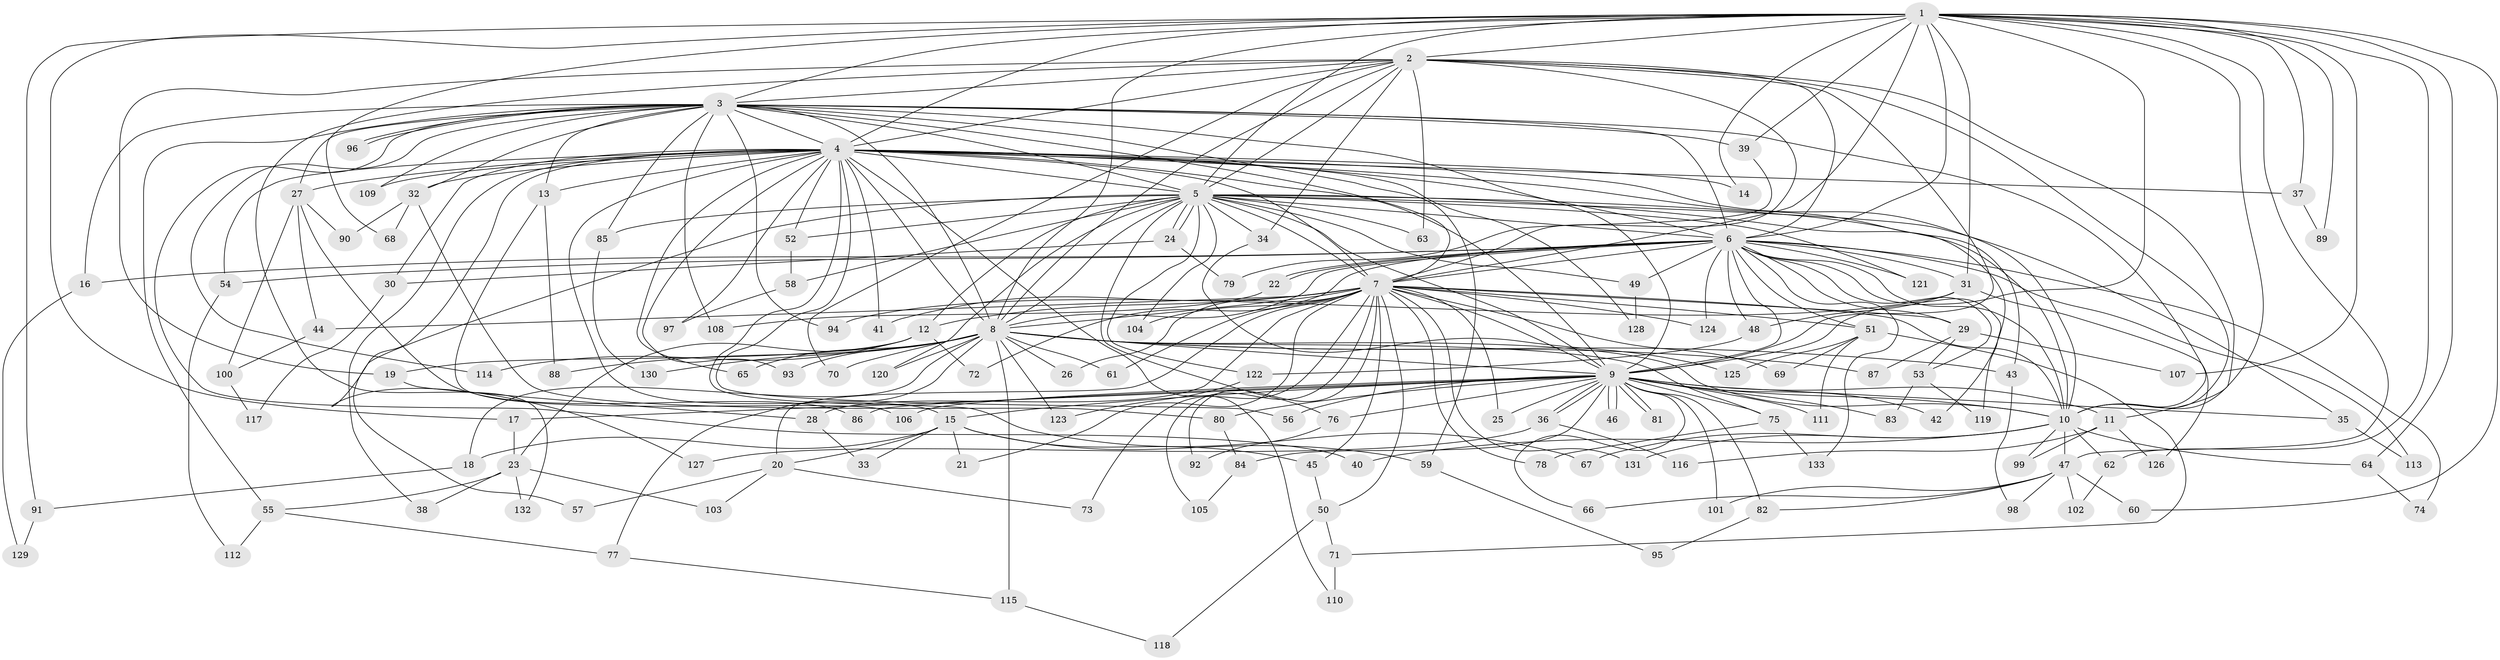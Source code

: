 // coarse degree distribution, {3: 0.29850746268656714, 8: 0.014925373134328358, 4: 0.1044776119402985, 27: 0.014925373134328358, 2: 0.26865671641791045, 1: 0.04477611940298507, 24: 0.014925373134328358, 19: 0.014925373134328358, 20: 0.04477611940298507, 5: 0.05970149253731343, 12: 0.014925373134328358, 6: 0.05970149253731343, 7: 0.014925373134328358, 17: 0.014925373134328358, 21: 0.014925373134328358}
// Generated by graph-tools (version 1.1) at 2025/36/03/04/25 23:36:18]
// undirected, 133 vertices, 291 edges
graph export_dot {
  node [color=gray90,style=filled];
  1;
  2;
  3;
  4;
  5;
  6;
  7;
  8;
  9;
  10;
  11;
  12;
  13;
  14;
  15;
  16;
  17;
  18;
  19;
  20;
  21;
  22;
  23;
  24;
  25;
  26;
  27;
  28;
  29;
  30;
  31;
  32;
  33;
  34;
  35;
  36;
  37;
  38;
  39;
  40;
  41;
  42;
  43;
  44;
  45;
  46;
  47;
  48;
  49;
  50;
  51;
  52;
  53;
  54;
  55;
  56;
  57;
  58;
  59;
  60;
  61;
  62;
  63;
  64;
  65;
  66;
  67;
  68;
  69;
  70;
  71;
  72;
  73;
  74;
  75;
  76;
  77;
  78;
  79;
  80;
  81;
  82;
  83;
  84;
  85;
  86;
  87;
  88;
  89;
  90;
  91;
  92;
  93;
  94;
  95;
  96;
  97;
  98;
  99;
  100;
  101;
  102;
  103;
  104;
  105;
  106;
  107;
  108;
  109;
  110;
  111;
  112;
  113;
  114;
  115;
  116;
  117;
  118;
  119;
  120;
  121;
  122;
  123;
  124;
  125;
  126;
  127;
  128;
  129;
  130;
  131;
  132;
  133;
  1 -- 2;
  1 -- 3;
  1 -- 4;
  1 -- 5;
  1 -- 6;
  1 -- 7;
  1 -- 8;
  1 -- 9;
  1 -- 10;
  1 -- 14;
  1 -- 17;
  1 -- 31;
  1 -- 37;
  1 -- 39;
  1 -- 47;
  1 -- 60;
  1 -- 62;
  1 -- 64;
  1 -- 68;
  1 -- 89;
  1 -- 91;
  1 -- 107;
  2 -- 3;
  2 -- 4;
  2 -- 5;
  2 -- 6;
  2 -- 7;
  2 -- 8;
  2 -- 9;
  2 -- 10;
  2 -- 11;
  2 -- 19;
  2 -- 34;
  2 -- 63;
  2 -- 70;
  2 -- 132;
  3 -- 4;
  3 -- 5;
  3 -- 6;
  3 -- 7;
  3 -- 8;
  3 -- 9;
  3 -- 10;
  3 -- 13;
  3 -- 16;
  3 -- 27;
  3 -- 32;
  3 -- 39;
  3 -- 40;
  3 -- 55;
  3 -- 59;
  3 -- 85;
  3 -- 94;
  3 -- 96;
  3 -- 96;
  3 -- 108;
  3 -- 109;
  3 -- 114;
  4 -- 5;
  4 -- 6;
  4 -- 7;
  4 -- 8;
  4 -- 9;
  4 -- 10;
  4 -- 13;
  4 -- 14;
  4 -- 15;
  4 -- 27;
  4 -- 30;
  4 -- 32;
  4 -- 37;
  4 -- 38;
  4 -- 41;
  4 -- 43;
  4 -- 52;
  4 -- 54;
  4 -- 56;
  4 -- 65;
  4 -- 67;
  4 -- 93;
  4 -- 97;
  4 -- 109;
  4 -- 110;
  4 -- 127;
  4 -- 128;
  5 -- 6;
  5 -- 7;
  5 -- 8;
  5 -- 9;
  5 -- 10;
  5 -- 12;
  5 -- 24;
  5 -- 24;
  5 -- 34;
  5 -- 35;
  5 -- 42;
  5 -- 49;
  5 -- 52;
  5 -- 57;
  5 -- 58;
  5 -- 63;
  5 -- 76;
  5 -- 85;
  5 -- 104;
  5 -- 120;
  5 -- 121;
  5 -- 122;
  6 -- 7;
  6 -- 8;
  6 -- 9;
  6 -- 10;
  6 -- 16;
  6 -- 22;
  6 -- 22;
  6 -- 29;
  6 -- 31;
  6 -- 48;
  6 -- 49;
  6 -- 51;
  6 -- 53;
  6 -- 54;
  6 -- 72;
  6 -- 74;
  6 -- 113;
  6 -- 119;
  6 -- 121;
  6 -- 124;
  6 -- 133;
  7 -- 8;
  7 -- 9;
  7 -- 10;
  7 -- 12;
  7 -- 20;
  7 -- 21;
  7 -- 25;
  7 -- 26;
  7 -- 28;
  7 -- 29;
  7 -- 41;
  7 -- 44;
  7 -- 45;
  7 -- 50;
  7 -- 51;
  7 -- 61;
  7 -- 69;
  7 -- 73;
  7 -- 78;
  7 -- 92;
  7 -- 104;
  7 -- 105;
  7 -- 124;
  7 -- 131;
  8 -- 9;
  8 -- 10;
  8 -- 18;
  8 -- 26;
  8 -- 43;
  8 -- 61;
  8 -- 65;
  8 -- 70;
  8 -- 75;
  8 -- 77;
  8 -- 87;
  8 -- 88;
  8 -- 93;
  8 -- 115;
  8 -- 120;
  8 -- 123;
  8 -- 130;
  9 -- 10;
  9 -- 11;
  9 -- 15;
  9 -- 17;
  9 -- 25;
  9 -- 35;
  9 -- 36;
  9 -- 36;
  9 -- 42;
  9 -- 46;
  9 -- 46;
  9 -- 56;
  9 -- 66;
  9 -- 75;
  9 -- 76;
  9 -- 80;
  9 -- 81;
  9 -- 81;
  9 -- 82;
  9 -- 83;
  9 -- 84;
  9 -- 86;
  9 -- 101;
  9 -- 106;
  9 -- 111;
  10 -- 40;
  10 -- 47;
  10 -- 62;
  10 -- 64;
  10 -- 67;
  10 -- 99;
  10 -- 131;
  11 -- 99;
  11 -- 116;
  11 -- 126;
  12 -- 19;
  12 -- 23;
  12 -- 72;
  12 -- 114;
  13 -- 88;
  13 -- 106;
  15 -- 18;
  15 -- 20;
  15 -- 21;
  15 -- 33;
  15 -- 45;
  15 -- 59;
  16 -- 129;
  17 -- 23;
  18 -- 91;
  19 -- 28;
  20 -- 57;
  20 -- 73;
  20 -- 103;
  22 -- 108;
  23 -- 38;
  23 -- 55;
  23 -- 103;
  23 -- 132;
  24 -- 30;
  24 -- 79;
  27 -- 44;
  27 -- 86;
  27 -- 90;
  27 -- 100;
  28 -- 33;
  29 -- 53;
  29 -- 87;
  29 -- 107;
  30 -- 117;
  31 -- 48;
  31 -- 94;
  31 -- 126;
  32 -- 68;
  32 -- 80;
  32 -- 90;
  34 -- 125;
  35 -- 113;
  36 -- 116;
  36 -- 127;
  37 -- 89;
  39 -- 79;
  43 -- 98;
  44 -- 100;
  45 -- 50;
  47 -- 60;
  47 -- 66;
  47 -- 82;
  47 -- 98;
  47 -- 101;
  47 -- 102;
  48 -- 122;
  49 -- 128;
  50 -- 71;
  50 -- 118;
  51 -- 69;
  51 -- 71;
  51 -- 111;
  51 -- 125;
  52 -- 58;
  53 -- 83;
  53 -- 119;
  54 -- 112;
  55 -- 77;
  55 -- 112;
  58 -- 97;
  59 -- 95;
  62 -- 102;
  64 -- 74;
  71 -- 110;
  75 -- 78;
  75 -- 133;
  76 -- 92;
  77 -- 115;
  80 -- 84;
  82 -- 95;
  84 -- 105;
  85 -- 130;
  91 -- 129;
  100 -- 117;
  115 -- 118;
  122 -- 123;
}

